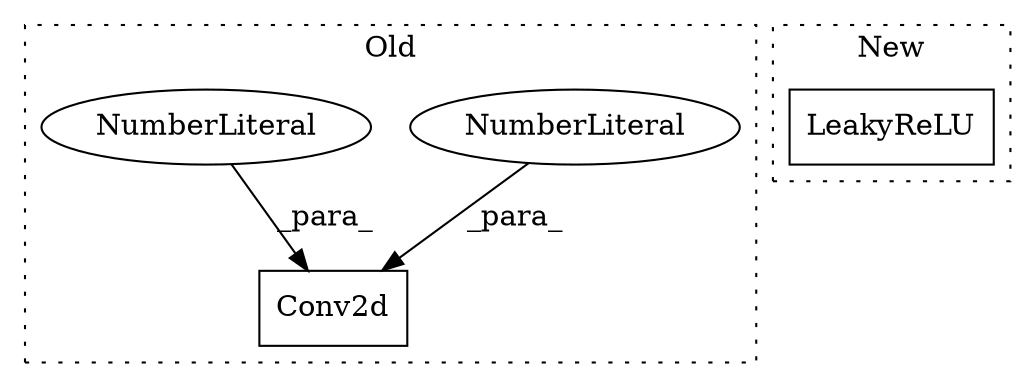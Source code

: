 digraph G {
subgraph cluster0 {
1 [label="Conv2d" a="32" s="515,592" l="7,2" shape="box"];
3 [label="NumberLiteral" a="34" s="522" l="2" shape="ellipse"];
4 [label="NumberLiteral" a="34" s="525" l="2" shape="ellipse"];
label = "Old";
style="dotted";
}
subgraph cluster1 {
2 [label="LeakyReLU" a="32" s="862,880" l="10,1" shape="box"];
label = "New";
style="dotted";
}
3 -> 1 [label="_para_"];
4 -> 1 [label="_para_"];
}